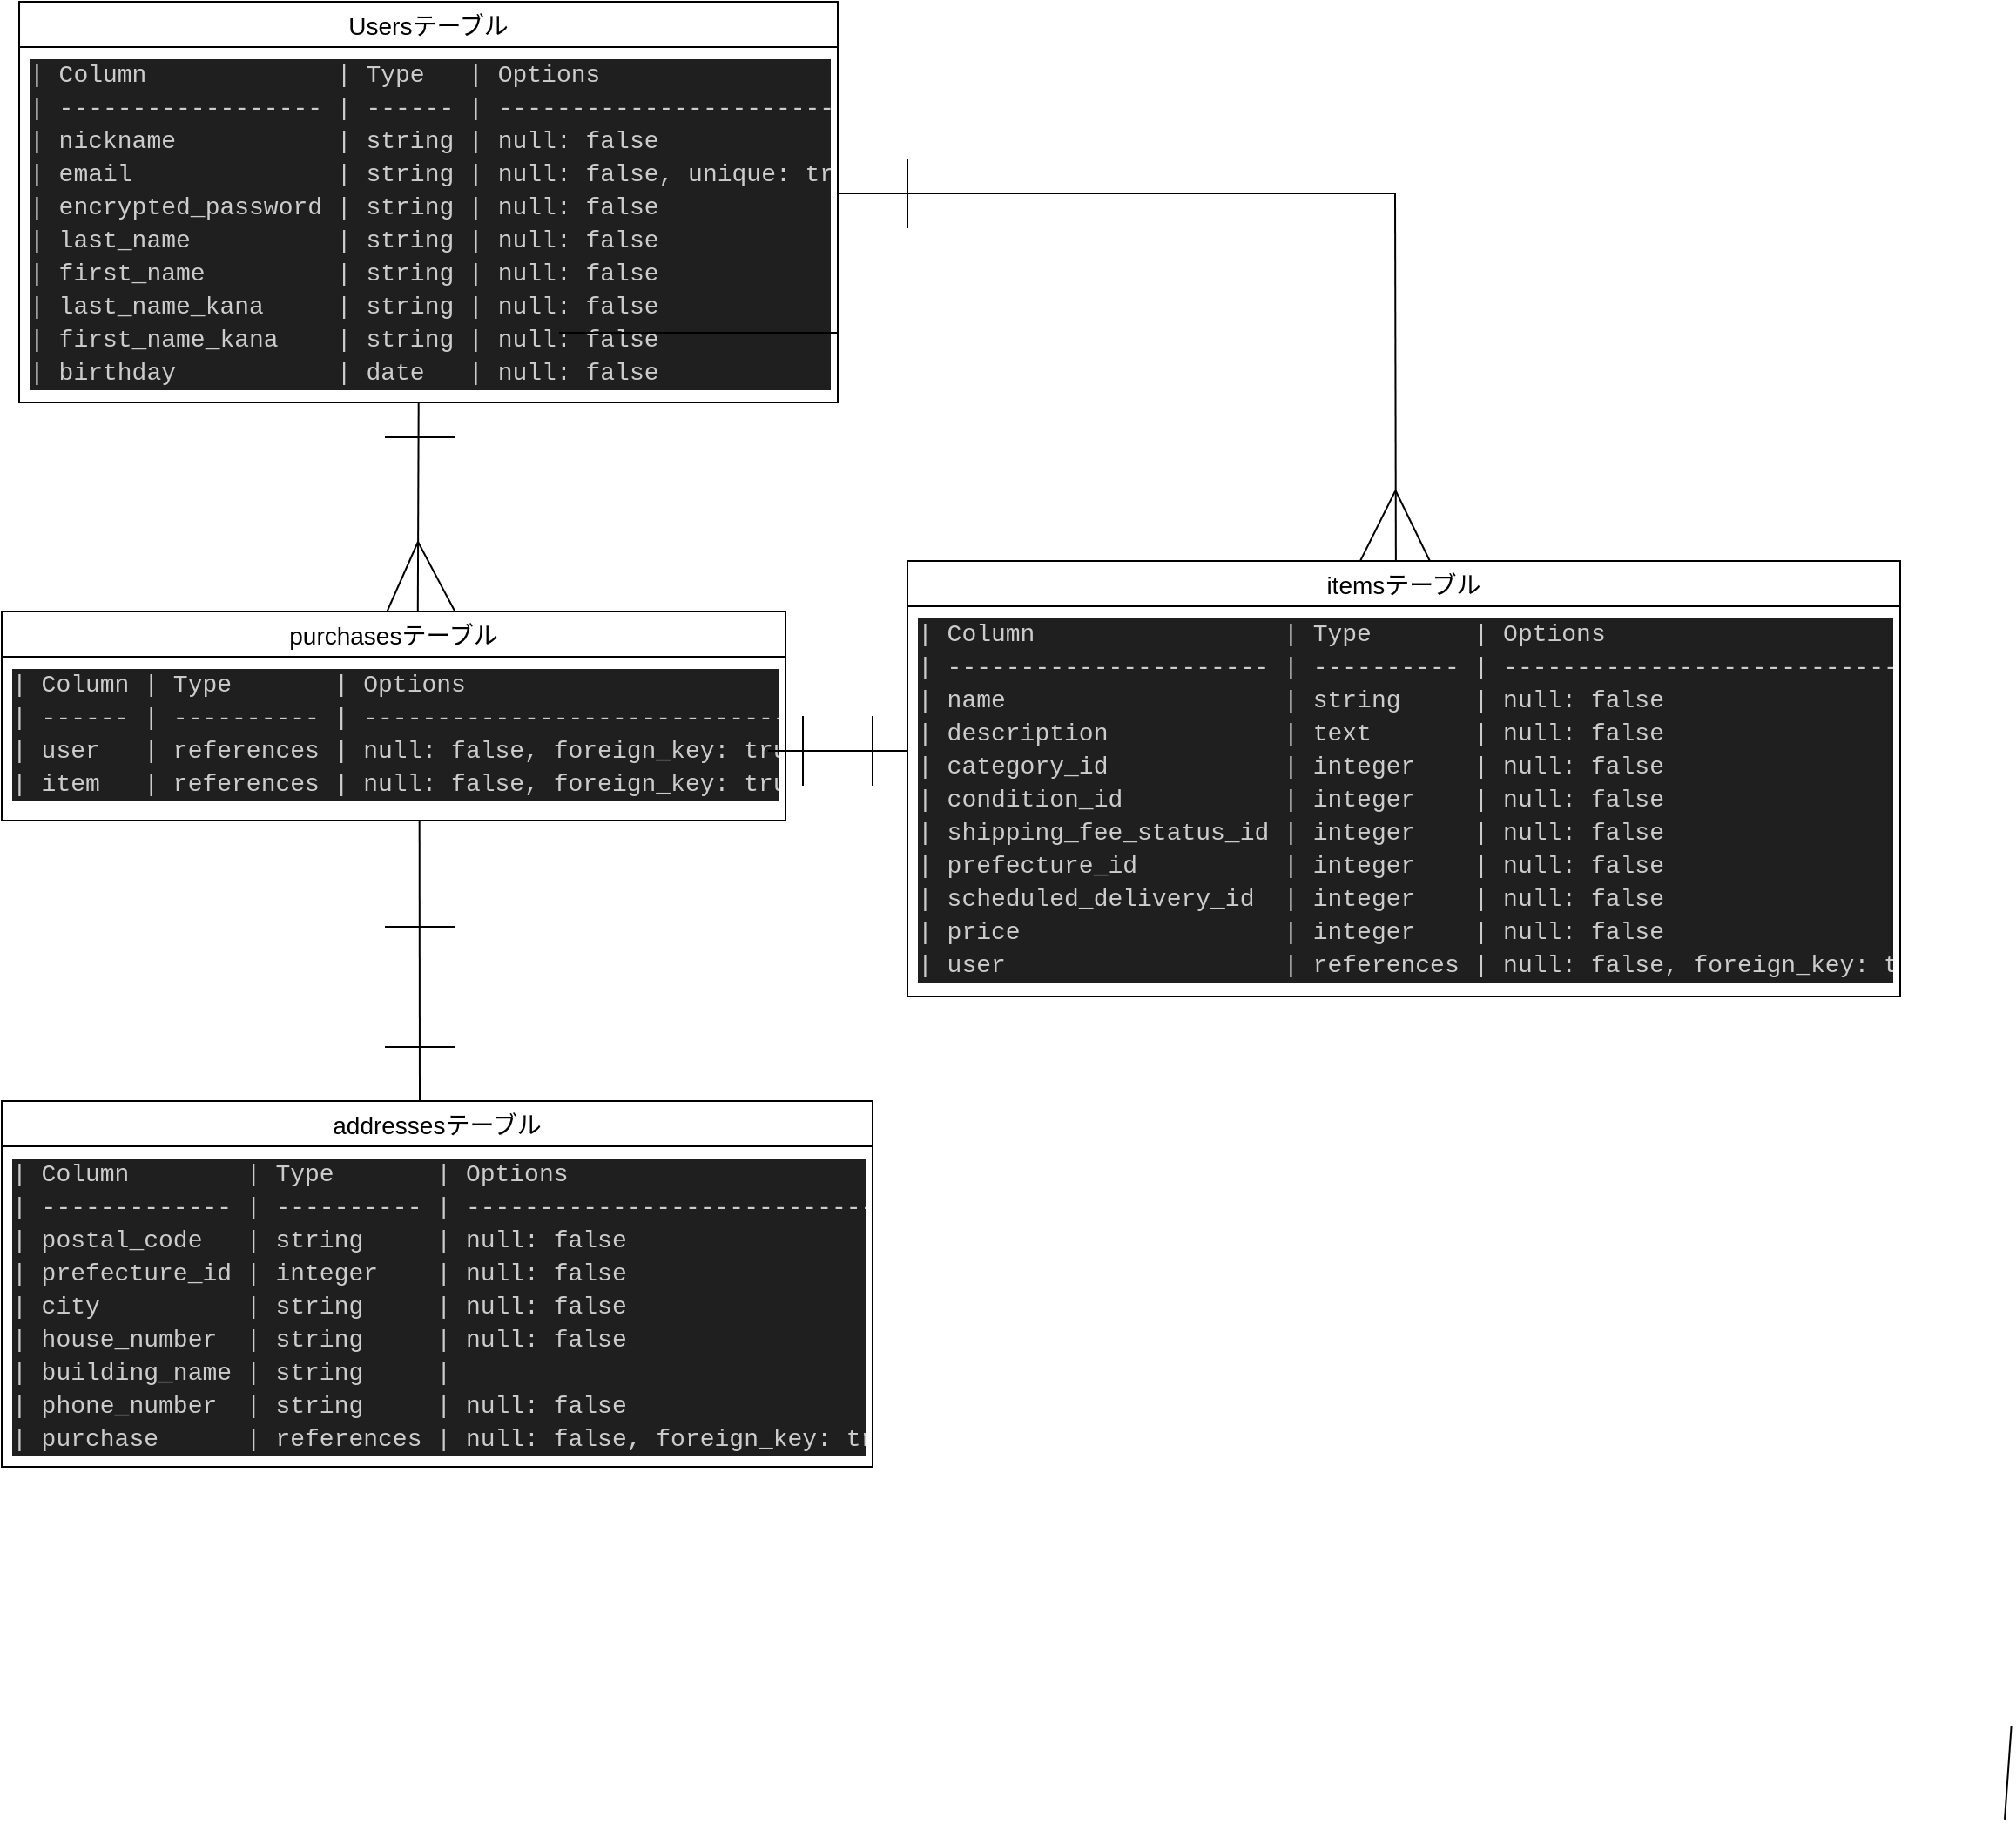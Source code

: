<mxfile>
    <diagram id="vRxcMP85XkqTvzS0X5t4" name="ページ1">
        <mxGraphModel dx="1464" dy="1103" grid="1" gridSize="10" guides="1" tooltips="1" connect="1" arrows="0" fold="1" page="1" pageScale="1" pageWidth="827" pageHeight="1169" background="none" math="0" shadow="0">
            <root>
                <mxCell id="0"/>
                <mxCell id="1" parent="0"/>
                <mxCell id="32" value="Usersテーブル" style="swimlane;fontStyle=0;childLayout=stackLayout;horizontal=1;startSize=26;horizontalStack=0;resizeParent=1;resizeParentMax=0;resizeLast=0;collapsible=1;marginBottom=0;align=center;fontSize=14;labelBackgroundColor=none;" vertex="1" parent="1">
                    <mxGeometry x="10" y="130" width="470" height="230" as="geometry"/>
                </mxCell>
                <mxCell id="35" value="&lt;div style=&quot;color: rgb(204, 204, 204); background-color: rgb(31, 31, 31); font-family: Consolas, &amp;quot;Courier New&amp;quot;, monospace; font-size: 14px; line-height: 19px; white-space: pre;&quot;&gt;&lt;div style=&quot;color: rgb(204, 204, 204); line-height: 19px;&quot;&gt;&lt;div&gt;&lt;span style=&quot;color: #cccccc;&quot;&gt;| Column &amp;nbsp; &amp;nbsp; &amp;nbsp; &amp;nbsp; &amp;nbsp; &amp;nbsp; | Type &amp;nbsp; | Options &amp;nbsp; &amp;nbsp; &amp;nbsp; &amp;nbsp; &amp;nbsp; &amp;nbsp; &amp;nbsp; &amp;nbsp; &amp;nbsp; |&lt;/span&gt;&lt;/div&gt;&lt;div&gt;&lt;span style=&quot;color: #cccccc;&quot;&gt;| ------------------ | ------ | ------------------------- |&lt;/span&gt;&lt;/div&gt;&lt;div&gt;&lt;span style=&quot;color: #cccccc;&quot;&gt;| nickname &amp;nbsp; &amp;nbsp; &amp;nbsp; &amp;nbsp; &amp;nbsp; | string | null: false &amp;nbsp; &amp;nbsp; &amp;nbsp; &amp;nbsp; &amp;nbsp; &amp;nbsp; &amp;nbsp; |&lt;/span&gt;&lt;/div&gt;&lt;div&gt;&lt;span style=&quot;color: #cccccc;&quot;&gt;| email &amp;nbsp; &amp;nbsp; &amp;nbsp; &amp;nbsp; &amp;nbsp; &amp;nbsp; &amp;nbsp;| string | null: false, unique: true |&lt;/span&gt;&lt;/div&gt;&lt;div&gt;&lt;span style=&quot;color: #cccccc;&quot;&gt;| encrypted_password | string | null: false &amp;nbsp; &amp;nbsp; &amp;nbsp; &amp;nbsp; &amp;nbsp; &amp;nbsp; &amp;nbsp; |&lt;/span&gt;&lt;/div&gt;&lt;div&gt;&lt;span style=&quot;color: #cccccc;&quot;&gt;| last_name &amp;nbsp; &amp;nbsp; &amp;nbsp; &amp;nbsp; &amp;nbsp;| string | null: false &amp;nbsp; &amp;nbsp; &amp;nbsp; &amp;nbsp; &amp;nbsp; &amp;nbsp; &amp;nbsp; |&lt;/span&gt;&lt;/div&gt;&lt;div&gt;&lt;span style=&quot;color: #cccccc;&quot;&gt;| first_name &amp;nbsp; &amp;nbsp; &amp;nbsp; &amp;nbsp; | string | null: false &amp;nbsp; &amp;nbsp; &amp;nbsp; &amp;nbsp; &amp;nbsp; &amp;nbsp; &amp;nbsp; |&lt;/span&gt;&lt;/div&gt;&lt;div&gt;&lt;span style=&quot;color: #cccccc;&quot;&gt;| last_name_kana &amp;nbsp; &amp;nbsp; | string | null: false &amp;nbsp; &amp;nbsp; &amp;nbsp; &amp;nbsp; &amp;nbsp; &amp;nbsp; &amp;nbsp; |&lt;/span&gt;&lt;/div&gt;&lt;div&gt;&lt;span style=&quot;color: #cccccc;&quot;&gt;| first_name_kana &amp;nbsp; &amp;nbsp;| string | null: false &amp;nbsp; &amp;nbsp; &amp;nbsp; &amp;nbsp; &amp;nbsp; &amp;nbsp; &amp;nbsp; |&lt;/span&gt;&lt;/div&gt;&lt;div&gt;&lt;span style=&quot;color: #cccccc;&quot;&gt;| birthday &amp;nbsp; &amp;nbsp; &amp;nbsp; &amp;nbsp; &amp;nbsp; | date &amp;nbsp; | null: false &amp;nbsp; &amp;nbsp; &amp;nbsp; &amp;nbsp; &amp;nbsp; &amp;nbsp; &amp;nbsp; |&lt;/span&gt;&lt;/div&gt;&lt;/div&gt;&lt;/div&gt;" style="text;strokeColor=none;fillColor=none;spacingLeft=4;spacingRight=4;overflow=hidden;rotatable=0;points=[[0,0.5],[1,0.5]];portConstraint=eastwest;fontSize=12;whiteSpace=wrap;html=1;" vertex="1" parent="32">
                    <mxGeometry y="26" width="470" height="204" as="geometry"/>
                </mxCell>
                <mxCell id="36" value="itemsテーブル" style="swimlane;fontStyle=0;childLayout=stackLayout;horizontal=1;startSize=26;horizontalStack=0;resizeParent=1;resizeParentMax=0;resizeLast=0;collapsible=1;marginBottom=0;align=center;fontSize=14;" vertex="1" parent="1">
                    <mxGeometry x="520" y="451" width="570" height="250" as="geometry"/>
                </mxCell>
                <mxCell id="37" value="&lt;div style=&quot;color: rgb(204, 204, 204); background-color: rgb(31, 31, 31); font-family: Consolas, &amp;quot;Courier New&amp;quot;, monospace; font-size: 14px; line-height: 19px; white-space: pre;&quot;&gt;&lt;div style=&quot;color: rgb(204, 204, 204); line-height: 19px;&quot;&gt;&lt;div style=&quot;color: rgb(204, 204, 204); line-height: 19px;&quot;&gt;&lt;div style=&quot;color: rgb(204, 204, 204); line-height: 19px;&quot;&gt;&lt;div&gt;&lt;span style=&quot;color: rgb(204, 204, 204);&quot;&gt;| Column &amp;nbsp; &amp;nbsp; &amp;nbsp; &amp;nbsp; &amp;nbsp; &amp;nbsp; &amp;nbsp; &amp;nbsp; | Type &amp;nbsp; &amp;nbsp; &amp;nbsp; | Options &amp;nbsp; &amp;nbsp; &amp;nbsp; &amp;nbsp; &amp;nbsp; &amp;nbsp; &amp;nbsp; &amp;nbsp; &amp;nbsp; &amp;nbsp; &amp;nbsp; &amp;nbsp;|&lt;/span&gt;&lt;/div&gt;&lt;div&gt;&lt;span style=&quot;color: rgb(204, 204, 204);&quot;&gt;| ---------------------- | ---------- | ------------------------------ |&lt;/span&gt;&lt;/div&gt;&lt;div&gt;&lt;span style=&quot;color: rgb(204, 204, 204);&quot;&gt;| name &amp;nbsp; &amp;nbsp; &amp;nbsp; &amp;nbsp; &amp;nbsp; &amp;nbsp; &amp;nbsp; &amp;nbsp; &amp;nbsp; | string &amp;nbsp; &amp;nbsp; | null: false &amp;nbsp; &amp;nbsp; &amp;nbsp; &amp;nbsp; &amp;nbsp; &amp;nbsp; &amp;nbsp; &amp;nbsp; &amp;nbsp; &amp;nbsp;|&lt;/span&gt;&lt;/div&gt;&lt;div&gt;&lt;span style=&quot;color: rgb(204, 204, 204);&quot;&gt;| description &amp;nbsp; &amp;nbsp; &amp;nbsp; &amp;nbsp; &amp;nbsp; &amp;nbsp;| text &amp;nbsp; &amp;nbsp; &amp;nbsp; | null: false &amp;nbsp; &amp;nbsp; &amp;nbsp; &amp;nbsp; &amp;nbsp; &amp;nbsp; &amp;nbsp; &amp;nbsp; &amp;nbsp; &amp;nbsp;|&lt;/span&gt;&lt;/div&gt;&lt;div&gt;&lt;span style=&quot;color: rgb(204, 204, 204);&quot;&gt;| category_id &amp;nbsp; &amp;nbsp; &amp;nbsp; &amp;nbsp; &amp;nbsp; &amp;nbsp;| integer &amp;nbsp; &amp;nbsp;| null: false &amp;nbsp; &amp;nbsp; &amp;nbsp; &amp;nbsp; &amp;nbsp; &amp;nbsp; &amp;nbsp; &amp;nbsp; &amp;nbsp; &amp;nbsp;|&lt;/span&gt;&lt;/div&gt;&lt;div&gt;&lt;span style=&quot;color: rgb(204, 204, 204);&quot;&gt;| condition_id &amp;nbsp; &amp;nbsp; &amp;nbsp; &amp;nbsp; &amp;nbsp; | integer &amp;nbsp; &amp;nbsp;| null: false &amp;nbsp; &amp;nbsp; &amp;nbsp; &amp;nbsp; &amp;nbsp; &amp;nbsp; &amp;nbsp; &amp;nbsp; &amp;nbsp; &amp;nbsp;|&lt;/span&gt;&lt;/div&gt;&lt;div&gt;&lt;span style=&quot;color: rgb(204, 204, 204);&quot;&gt;| shipping_fee_status_id | integer &amp;nbsp; &amp;nbsp;| null: false &amp;nbsp; &amp;nbsp; &amp;nbsp; &amp;nbsp; &amp;nbsp; &amp;nbsp; &amp;nbsp; &amp;nbsp; &amp;nbsp; &amp;nbsp;|&lt;/span&gt;&lt;/div&gt;&lt;div&gt;&lt;span style=&quot;color: rgb(204, 204, 204);&quot;&gt;| prefecture_id &amp;nbsp; &amp;nbsp; &amp;nbsp; &amp;nbsp; &amp;nbsp;| integer &amp;nbsp; &amp;nbsp;| null: false &amp;nbsp; &amp;nbsp; &amp;nbsp; &amp;nbsp; &amp;nbsp; &amp;nbsp; &amp;nbsp; &amp;nbsp; &amp;nbsp; &amp;nbsp;|&lt;/span&gt;&lt;/div&gt;&lt;div&gt;&lt;span style=&quot;color: rgb(204, 204, 204);&quot;&gt;| scheduled_delivery_id &amp;nbsp;| integer &amp;nbsp; &amp;nbsp;| null: false &amp;nbsp; &amp;nbsp; &amp;nbsp; &amp;nbsp; &amp;nbsp; &amp;nbsp; &amp;nbsp; &amp;nbsp; &amp;nbsp; &amp;nbsp;|&lt;/span&gt;&lt;/div&gt;&lt;div&gt;&lt;span style=&quot;color: rgb(204, 204, 204);&quot;&gt;| price &amp;nbsp; &amp;nbsp; &amp;nbsp; &amp;nbsp; &amp;nbsp; &amp;nbsp; &amp;nbsp; &amp;nbsp; &amp;nbsp;| integer &amp;nbsp; &amp;nbsp;| null: false &amp;nbsp; &amp;nbsp; &amp;nbsp; &amp;nbsp; &amp;nbsp; &amp;nbsp; &amp;nbsp; &amp;nbsp; &amp;nbsp; &amp;nbsp;|&lt;/span&gt;&lt;/div&gt;&lt;div&gt;&lt;span style=&quot;color: rgb(204, 204, 204);&quot;&gt;| user &amp;nbsp; &amp;nbsp; &amp;nbsp; &amp;nbsp; &amp;nbsp; &amp;nbsp; &amp;nbsp; &amp;nbsp; &amp;nbsp; | references | null: false, foreign_key: true |&lt;/span&gt;&lt;/div&gt;&lt;/div&gt;&lt;/div&gt;&lt;/div&gt;&lt;/div&gt;" style="text;strokeColor=none;fillColor=none;spacingLeft=4;spacingRight=4;overflow=hidden;rotatable=0;points=[[0,0.5],[1,0.5]];portConstraint=eastwest;fontSize=12;whiteSpace=wrap;html=1;" vertex="1" parent="36">
                    <mxGeometry y="26" width="570" height="224" as="geometry"/>
                </mxCell>
                <mxCell id="49" value="purchasesテーブル" style="swimlane;fontStyle=0;childLayout=stackLayout;horizontal=1;startSize=26;horizontalStack=0;resizeParent=1;resizeParentMax=0;resizeLast=0;collapsible=1;marginBottom=0;align=center;fontSize=14;" vertex="1" parent="1">
                    <mxGeometry y="480" width="450" height="120" as="geometry"/>
                </mxCell>
                <mxCell id="50" value="&lt;div style=&quot;color: rgb(204, 204, 204); background-color: rgb(31, 31, 31); font-family: Consolas, &amp;quot;Courier New&amp;quot;, monospace; font-size: 14px; line-height: 19px; white-space: pre;&quot;&gt;&lt;div style=&quot;color: rgb(204, 204, 204); line-height: 19px;&quot;&gt;&lt;div style=&quot;color: rgb(204, 204, 204); line-height: 19px;&quot;&gt;&lt;div&gt;&lt;span style=&quot;color: rgb(204, 204, 204);&quot;&gt;| Column | Type &amp;nbsp; &amp;nbsp; &amp;nbsp; | Options &amp;nbsp; &amp;nbsp; &amp;nbsp; &amp;nbsp; &amp;nbsp; &amp;nbsp; &amp;nbsp; &amp;nbsp; &amp;nbsp; &amp;nbsp; &amp;nbsp; &amp;nbsp; |&lt;/span&gt;&lt;/div&gt;&lt;div&gt;&lt;span style=&quot;color: rgb(204, 204, 204);&quot;&gt;| ------ | ---------- | ------------------------------- |&lt;/span&gt;&lt;/div&gt;&lt;div&gt;&lt;span style=&quot;color: rgb(204, 204, 204);&quot;&gt;| user &amp;nbsp; | references | null: false, foreign_key: true &amp;nbsp;|&lt;/span&gt;&lt;/div&gt;&lt;div&gt;&lt;span style=&quot;color: rgb(204, 204, 204);&quot;&gt;| item &amp;nbsp; | references | null: false, foreign_key: true &amp;nbsp;|&lt;/span&gt;&lt;span style=&quot;background-color: light-dark(rgb(31, 31, 31), rgb(210, 210, 210)); color: rgb(63, 63, 63);&quot;&gt; |&lt;/span&gt;&lt;/div&gt;&lt;/div&gt;&lt;/div&gt;&lt;/div&gt;" style="text;strokeColor=none;fillColor=none;spacingLeft=4;spacingRight=4;overflow=hidden;rotatable=0;points=[[0,0.5],[1,0.5]];portConstraint=eastwest;fontSize=12;whiteSpace=wrap;html=1;" vertex="1" parent="49">
                    <mxGeometry y="26" width="450" height="94" as="geometry"/>
                </mxCell>
                <mxCell id="53" value="" style="endArrow=none;html=1;rounded=0;" edge="1" parent="1">
                    <mxGeometry relative="1" as="geometry">
                        <mxPoint x="320" y="320" as="sourcePoint"/>
                        <mxPoint x="480" y="320" as="targetPoint"/>
                    </mxGeometry>
                </mxCell>
                <mxCell id="71" value="addressesテーブル" style="swimlane;fontStyle=0;childLayout=stackLayout;horizontal=1;startSize=26;horizontalStack=0;resizeParent=1;resizeParentMax=0;resizeLast=0;collapsible=1;marginBottom=0;align=center;fontSize=14;" vertex="1" parent="1">
                    <mxGeometry y="761" width="500" height="210" as="geometry"/>
                </mxCell>
                <mxCell id="72" value="&lt;div style=&quot;color: rgb(204, 204, 204); background-color: rgb(31, 31, 31); font-family: Consolas, &amp;quot;Courier New&amp;quot;, monospace; font-size: 14px; line-height: 19px; white-space: pre;&quot;&gt;&lt;div&gt;&lt;span style=&quot;color: #cccccc;&quot;&gt;| Column &amp;nbsp; &amp;nbsp; &amp;nbsp; &amp;nbsp;| Type &amp;nbsp; &amp;nbsp; &amp;nbsp; | Options &amp;nbsp; &amp;nbsp; &amp;nbsp; &amp;nbsp; &amp;nbsp; &amp;nbsp; &amp;nbsp; &amp;nbsp; &amp;nbsp; &amp;nbsp; &amp;nbsp; &amp;nbsp;|&lt;/span&gt;&lt;/div&gt;&lt;div&gt;&lt;span style=&quot;color: #cccccc;&quot;&gt;| ------------- | ---------- | ------------------------------ |&lt;/span&gt;&lt;/div&gt;&lt;div&gt;&lt;span style=&quot;color: #cccccc;&quot;&gt;| postal_code &amp;nbsp; | string &amp;nbsp; &amp;nbsp; | null: false &amp;nbsp; &amp;nbsp; &amp;nbsp; &amp;nbsp; &amp;nbsp; &amp;nbsp; &amp;nbsp; &amp;nbsp; &amp;nbsp; &amp;nbsp;|&lt;/span&gt;&lt;/div&gt;&lt;div&gt;&lt;span style=&quot;color: #cccccc;&quot;&gt;| prefecture_id | integer &amp;nbsp; &amp;nbsp;| null: false &amp;nbsp; &amp;nbsp; &amp;nbsp; &amp;nbsp; &amp;nbsp; &amp;nbsp; &amp;nbsp; &amp;nbsp; &amp;nbsp; &amp;nbsp;|&lt;/span&gt;&lt;/div&gt;&lt;div&gt;&lt;span style=&quot;color: #cccccc;&quot;&gt;| city &amp;nbsp; &amp;nbsp; &amp;nbsp; &amp;nbsp; &amp;nbsp;| string &amp;nbsp; &amp;nbsp; | null: false &amp;nbsp; &amp;nbsp; &amp;nbsp; &amp;nbsp; &amp;nbsp; &amp;nbsp; &amp;nbsp; &amp;nbsp; &amp;nbsp; &amp;nbsp;|&lt;/span&gt;&lt;/div&gt;&lt;div&gt;&lt;span style=&quot;color: #cccccc;&quot;&gt;| house_number &amp;nbsp;| string &amp;nbsp; &amp;nbsp; | null: false &amp;nbsp; &amp;nbsp; &amp;nbsp; &amp;nbsp; &amp;nbsp; &amp;nbsp; &amp;nbsp; &amp;nbsp; &amp;nbsp; &amp;nbsp;|&lt;/span&gt;&lt;/div&gt;&lt;div&gt;&lt;span style=&quot;color: #cccccc;&quot;&gt;| building_name | string &amp;nbsp; &amp;nbsp; | &amp;nbsp; &amp;nbsp; &amp;nbsp; &amp;nbsp; &amp;nbsp; &amp;nbsp; &amp;nbsp; &amp;nbsp; &amp;nbsp; &amp;nbsp; &amp;nbsp; &amp;nbsp; &amp;nbsp; &amp;nbsp; &amp;nbsp; &amp;nbsp;|&lt;/span&gt;&lt;/div&gt;&lt;div&gt;&lt;span style=&quot;color: #cccccc;&quot;&gt;| phone_number &amp;nbsp;| string &amp;nbsp; &amp;nbsp; | null: false &amp;nbsp; &amp;nbsp; &amp;nbsp; &amp;nbsp; &amp;nbsp; &amp;nbsp; &amp;nbsp; &amp;nbsp; &amp;nbsp; &amp;nbsp;|&lt;/span&gt;&lt;/div&gt;&lt;div&gt;&lt;span style=&quot;color: #cccccc;&quot;&gt;| purchase &amp;nbsp; &amp;nbsp; &amp;nbsp;| references | null: false, foreign_key: true |&lt;/span&gt;&lt;/div&gt;&lt;/div&gt;" style="text;strokeColor=none;fillColor=none;spacingLeft=4;spacingRight=4;overflow=hidden;rotatable=0;points=[[0,0.5],[1,0.5]];portConstraint=eastwest;fontSize=12;whiteSpace=wrap;html=1;" vertex="1" parent="71">
                    <mxGeometry y="26" width="500" height="184" as="geometry"/>
                </mxCell>
                <mxCell id="75" value="" style="line;strokeWidth=1;rotatable=0;dashed=0;labelPosition=right;align=left;verticalAlign=middle;spacingTop=0;spacingLeft=6;points=[];portConstraint=eastwest;" vertex="1" parent="1">
                    <mxGeometry x="480" y="235" width="320" height="10" as="geometry"/>
                </mxCell>
                <mxCell id="79" value="" style="endArrow=none;html=1;rounded=0;entryX=0.492;entryY=0.001;entryDx=0;entryDy=0;entryPerimeter=0;" edge="1" parent="1" target="36">
                    <mxGeometry relative="1" as="geometry">
                        <mxPoint x="800" y="240" as="sourcePoint"/>
                        <mxPoint x="810" y="280" as="targetPoint"/>
                    </mxGeometry>
                </mxCell>
                <mxCell id="80" value="" style="endArrow=none;html=1;rounded=0;" edge="1" parent="1">
                    <mxGeometry relative="1" as="geometry">
                        <mxPoint x="520" y="220" as="sourcePoint"/>
                        <mxPoint x="520" y="260" as="targetPoint"/>
                    </mxGeometry>
                </mxCell>
                <mxCell id="81" value="" style="endArrow=none;html=1;rounded=0;entryX=0.526;entryY=-0.001;entryDx=0;entryDy=0;entryPerimeter=0;" edge="1" parent="1">
                    <mxGeometry relative="1" as="geometry">
                        <mxPoint x="800" y="410" as="sourcePoint"/>
                        <mxPoint x="819.82" y="450.75" as="targetPoint"/>
                    </mxGeometry>
                </mxCell>
                <mxCell id="83" value="" style="endArrow=none;html=1;rounded=0;" edge="1" parent="1">
                    <mxGeometry relative="1" as="geometry">
                        <mxPoint x="440" y="560" as="sourcePoint"/>
                        <mxPoint x="520" y="560" as="targetPoint"/>
                    </mxGeometry>
                </mxCell>
                <mxCell id="84" value="" style="endArrow=none;html=1;rounded=0;" edge="1" parent="1">
                    <mxGeometry relative="1" as="geometry">
                        <mxPoint x="460" y="540" as="sourcePoint"/>
                        <mxPoint x="460" y="580" as="targetPoint"/>
                    </mxGeometry>
                </mxCell>
                <mxCell id="85" value="" style="endArrow=none;html=1;rounded=0;" edge="1" parent="1">
                    <mxGeometry relative="1" as="geometry">
                        <mxPoint x="500" y="540" as="sourcePoint"/>
                        <mxPoint x="500" y="580" as="targetPoint"/>
                    </mxGeometry>
                </mxCell>
                <mxCell id="86" value="" style="endArrow=none;html=1;rounded=0;entryX=0.364;entryY=0;entryDx=0;entryDy=0;entryPerimeter=0;exitX=0.488;exitY=1;exitDx=0;exitDy=0;exitPerimeter=0;" edge="1" parent="1" source="35">
                    <mxGeometry relative="1" as="geometry">
                        <mxPoint x="235.1" y="360" as="sourcePoint"/>
                        <mxPoint x="238.9" y="480" as="targetPoint"/>
                    </mxGeometry>
                </mxCell>
                <mxCell id="87" value="" style="endArrow=none;html=1;rounded=0;exitX=0.492;exitY=-0.003;exitDx=0;exitDy=0;exitPerimeter=0;" edge="1" parent="1" source="49">
                    <mxGeometry relative="1" as="geometry">
                        <mxPoint x="222.1" y="480" as="sourcePoint"/>
                        <mxPoint x="239" y="440" as="targetPoint"/>
                    </mxGeometry>
                </mxCell>
                <mxCell id="88" value="" style="endArrow=none;html=1;rounded=0;entryX=0.578;entryY=-0.002;entryDx=0;entryDy=0;entryPerimeter=0;" edge="1" parent="1" target="49">
                    <mxGeometry relative="1" as="geometry">
                        <mxPoint x="239" y="440" as="sourcePoint"/>
                        <mxPoint x="263.05" y="480" as="targetPoint"/>
                    </mxGeometry>
                </mxCell>
                <mxCell id="89" value="" style="endArrow=none;html=1;rounded=0;" edge="1" parent="1">
                    <mxGeometry relative="1" as="geometry">
                        <mxPoint x="220" y="380" as="sourcePoint"/>
                        <mxPoint x="260" y="380" as="targetPoint"/>
                    </mxGeometry>
                </mxCell>
                <mxCell id="90" value="" style="endArrow=none;html=1;rounded=0;exitX=0.364;exitY=1;exitDx=0;exitDy=0;exitPerimeter=0;entryX=0.32;entryY=0.002;entryDx=0;entryDy=0;entryPerimeter=0;" edge="1" parent="1">
                    <mxGeometry relative="1" as="geometry">
                        <mxPoint x="1153.8" y="1120" as="sourcePoint"/>
                        <mxPoint x="1150" y="1173.42" as="targetPoint"/>
                    </mxGeometry>
                </mxCell>
                <mxCell id="92" value="" style="endArrow=none;html=1;rounded=0;" edge="1" parent="1">
                    <mxGeometry relative="1" as="geometry">
                        <mxPoint x="220" y="730" as="sourcePoint"/>
                        <mxPoint x="260" y="730" as="targetPoint"/>
                    </mxGeometry>
                </mxCell>
                <mxCell id="93" value="" style="endArrow=none;html=1;rounded=0;" edge="1" parent="1">
                    <mxGeometry relative="1" as="geometry">
                        <mxPoint x="780" y="451" as="sourcePoint"/>
                        <mxPoint x="800" y="411" as="targetPoint"/>
                    </mxGeometry>
                </mxCell>
                <mxCell id="94" value="" style="endArrow=none;html=1;rounded=0;exitX=0.533;exitY=1;exitDx=0;exitDy=0;exitPerimeter=0;entryX=0.48;entryY=0.002;entryDx=0;entryDy=0;entryPerimeter=0;" edge="1" parent="1" source="50" target="71">
                    <mxGeometry relative="1" as="geometry">
                        <mxPoint x="220" y="670" as="sourcePoint"/>
                        <mxPoint x="380" y="670" as="targetPoint"/>
                    </mxGeometry>
                </mxCell>
                <mxCell id="95" value="" style="endArrow=none;html=1;rounded=0;" edge="1" parent="1">
                    <mxGeometry relative="1" as="geometry">
                        <mxPoint x="220" y="661" as="sourcePoint"/>
                        <mxPoint x="260" y="661" as="targetPoint"/>
                    </mxGeometry>
                </mxCell>
            </root>
        </mxGraphModel>
    </diagram>
</mxfile>